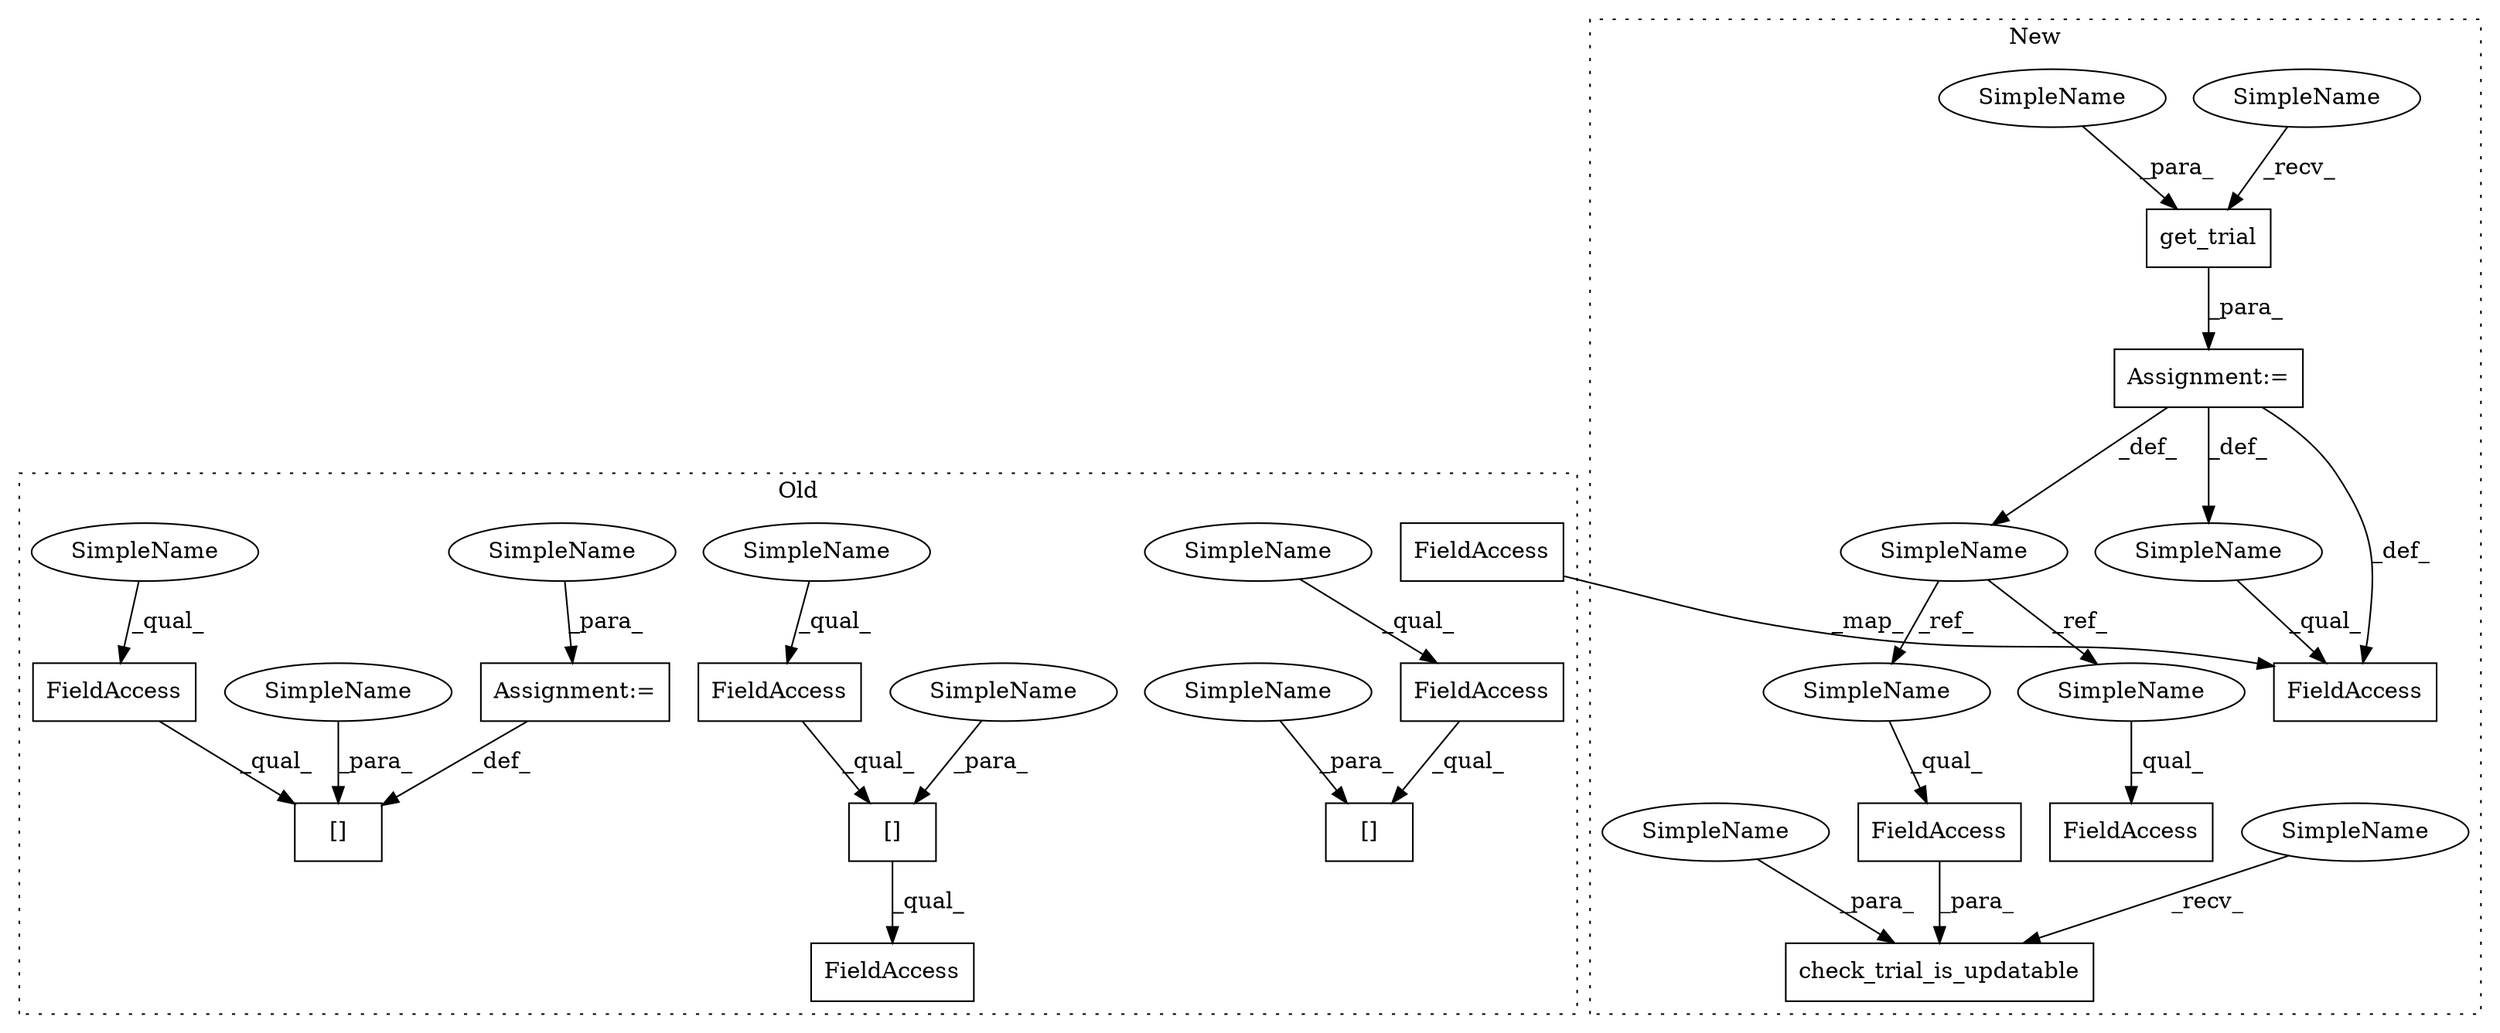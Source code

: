 digraph G {
subgraph cluster0 {
1 [label="[]" a="2" s="10330,10350" l="12,1" shape="box"];
4 [label="FieldAccess" a="22" s="10330" l="11" shape="box"];
5 [label="FieldAccess" a="22" s="10155" l="11" shape="box"];
6 [label="[]" a="2" s="10155,10175" l="12,1" shape="box"];
7 [label="FieldAccess" a="22" s="10155" l="27" shape="box"];
9 [label="[]" a="2" s="10207,10227" l="12,1" shape="box"];
12 [label="FieldAccess" a="22" s="10207" l="11" shape="box"];
14 [label="Assignment:=" a="7" s="10351" l="1" shape="box"];
16 [label="FieldAccess" a="22" s="10237" l="18" shape="box"];
18 [label="SimpleName" a="42" s="10219" l="8" shape="ellipse"];
19 [label="SimpleName" a="42" s="10342" l="8" shape="ellipse"];
20 [label="SimpleName" a="42" s="10167" l="8" shape="ellipse"];
23 [label="SimpleName" a="42" s="10155" l="4" shape="ellipse"];
24 [label="SimpleName" a="42" s="10330" l="4" shape="ellipse"];
25 [label="SimpleName" a="42" s="10207" l="4" shape="ellipse"];
30 [label="SimpleName" a="42" s="10352" l="5" shape="ellipse"];
label = "Old";
style="dotted";
}
subgraph cluster1 {
2 [label="check_trial_is_updatable" a="32" s="13150,13195" l="25,1" shape="box"];
3 [label="FieldAccess" a="22" s="13184" l="11" shape="box"];
8 [label="Assignment:=" a="7" s="13114" l="1" shape="box"];
10 [label="SimpleName" a="42" s="13109" l="5" shape="ellipse"];
11 [label="FieldAccess" a="22" s="13271" l="11" shape="box"];
13 [label="get_trial" a="32" s="13120,13138" l="10,1" shape="box"];
15 [label="SimpleName" a="42" s="13291" l="5" shape="ellipse"];
17 [label="FieldAccess" a="22" s="13321" l="18" shape="box"];
21 [label="SimpleName" a="42" s="13184" l="5" shape="ellipse"];
22 [label="SimpleName" a="42" s="13271" l="5" shape="ellipse"];
26 [label="SimpleName" a="42" s="13115" l="4" shape="ellipse"];
27 [label="SimpleName" a="42" s="13145" l="4" shape="ellipse"];
28 [label="SimpleName" a="42" s="13130" l="8" shape="ellipse"];
29 [label="SimpleName" a="42" s="13175" l="8" shape="ellipse"];
label = "New";
style="dotted";
}
3 -> 2 [label="_para_"];
4 -> 1 [label="_qual_"];
5 -> 6 [label="_qual_"];
6 -> 7 [label="_qual_"];
8 -> 17 [label="_def_"];
8 -> 15 [label="_def_"];
8 -> 10 [label="_def_"];
10 -> 21 [label="_ref_"];
10 -> 22 [label="_ref_"];
12 -> 9 [label="_qual_"];
13 -> 8 [label="_para_"];
14 -> 1 [label="_def_"];
15 -> 17 [label="_qual_"];
16 -> 17 [label="_map_"];
18 -> 9 [label="_para_"];
19 -> 1 [label="_para_"];
20 -> 6 [label="_para_"];
21 -> 3 [label="_qual_"];
22 -> 11 [label="_qual_"];
23 -> 5 [label="_qual_"];
24 -> 4 [label="_qual_"];
25 -> 12 [label="_qual_"];
26 -> 13 [label="_recv_"];
27 -> 2 [label="_recv_"];
28 -> 13 [label="_para_"];
29 -> 2 [label="_para_"];
30 -> 14 [label="_para_"];
}